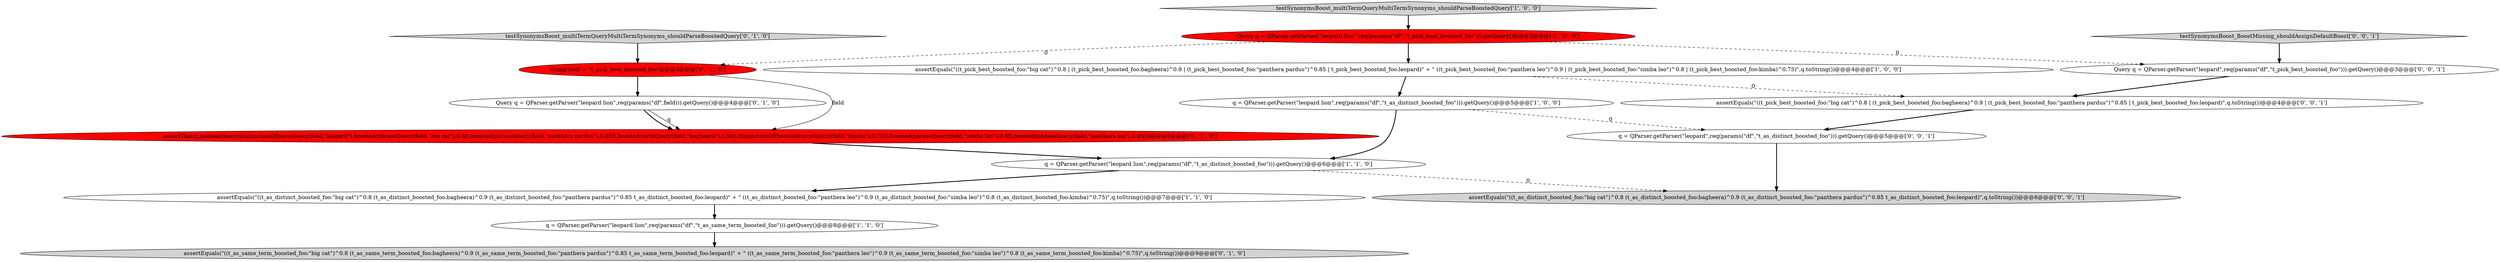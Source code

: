digraph {
11 [style = filled, label = "Query q = QParser.getParser(\"leopard lion\",req(params(\"df\",field))).getQuery()@@@4@@@['0', '1', '0']", fillcolor = white, shape = ellipse image = "AAA0AAABBB2BBB"];
15 [style = filled, label = "q = QParser.getParser(\"leopard\",req(params(\"df\",\"t_as_distinct_boosted_foo\"))).getQuery()@@@5@@@['0', '0', '1']", fillcolor = white, shape = ellipse image = "AAA0AAABBB3BBB"];
2 [style = filled, label = "Query q = QParser.getParser(\"leopard lion\",req(params(\"df\",\"t_pick_best_boosted_foo\"))).getQuery()@@@3@@@['1', '0', '0']", fillcolor = red, shape = ellipse image = "AAA1AAABBB1BBB"];
1 [style = filled, label = "assertEquals(\"((t_as_distinct_boosted_foo:\"big cat\")^0.8 (t_as_distinct_boosted_foo:bagheera)^0.9 (t_as_distinct_boosted_foo:\"panthera pardus\")^0.85 t_as_distinct_boosted_foo:leopard)\" + \" ((t_as_distinct_boosted_foo:\"panthera leo\")^0.9 (t_as_distinct_boosted_foo:\"simba leo\")^0.8 (t_as_distinct_boosted_foo:kimba)^0.75)\",q.toString())@@@7@@@['1', '1', '0']", fillcolor = white, shape = ellipse image = "AAA0AAABBB1BBB"];
8 [style = filled, label = "assertEquals(\"((t_as_same_term_boosted_foo:\"big cat\")^0.8 (t_as_same_term_boosted_foo:bagheera)^0.9 (t_as_same_term_boosted_foo:\"panthera pardus\")^0.85 t_as_same_term_boosted_foo:leopard)\" + \" ((t_as_same_term_boosted_foo:\"panthera leo\")^0.9 (t_as_same_term_boosted_foo:\"simba leo\")^0.8 (t_as_same_term_boosted_foo:kimba)^0.75)\",q.toString())@@@9@@@['0', '1', '0']", fillcolor = lightgray, shape = ellipse image = "AAA0AAABBB2BBB"];
10 [style = filled, label = "testSynonymsBoost_multiTermQueryMultiTermSynonyms_shouldParseBoostedQuery['0', '1', '0']", fillcolor = lightgray, shape = diamond image = "AAA0AAABBB2BBB"];
12 [style = filled, label = "Query q = QParser.getParser(\"leopard\",req(params(\"df\",\"t_pick_best_boosted_foo\"))).getQuery()@@@3@@@['0', '0', '1']", fillcolor = white, shape = ellipse image = "AAA0AAABBB3BBB"];
7 [style = filled, label = "String field = \"t_pick_best_boosted_foo\"@@@3@@@['0', '1', '0']", fillcolor = red, shape = ellipse image = "AAA1AAABBB2BBB"];
16 [style = filled, label = "testSynonymsBoost_BoostMissing_shouldAssignDefaultBoost['0', '0', '1']", fillcolor = lightgray, shape = diamond image = "AAA0AAABBB3BBB"];
6 [style = filled, label = "assertEquals(\"((t_pick_best_boosted_foo:\"big cat\")^0.8 | (t_pick_best_boosted_foo:bagheera)^0.9 | (t_pick_best_boosted_foo:\"panthera pardus\")^0.85 | t_pick_best_boosted_foo:leopard)\" + \" ((t_pick_best_boosted_foo:\"panthera leo\")^0.9 | (t_pick_best_boosted_foo:\"simba leo\")^0.8 | (t_pick_best_boosted_foo:kimba)^0.75)\",q.toString())@@@4@@@['1', '0', '0']", fillcolor = white, shape = ellipse image = "AAA0AAABBB1BBB"];
9 [style = filled, label = "assertThat(q,booleanQuery(disjunctionOf(termQuery(field,\"leopard\"),boosted(phraseQuery(field,\"big cat\"),0.8f),boosted(phraseQuery(field,\"panthera pardus\"),0.85f),boosted(termQuery(field,\"bagheera\"),0.9f)),disjunctionOf(boosted(termQuery(field,\"kimba\"),0.75f),boosted(phraseQuery(field,\"simba leo\"),0.8f),boosted(phraseQuery(field,\"panthera leo\"),0.9f))))@@@5@@@['0', '1', '0']", fillcolor = red, shape = ellipse image = "AAA1AAABBB2BBB"];
4 [style = filled, label = "testSynonymsBoost_multiTermQueryMultiTermSynonyms_shouldParseBoostedQuery['1', '0', '0']", fillcolor = lightgray, shape = diamond image = "AAA0AAABBB1BBB"];
3 [style = filled, label = "q = QParser.getParser(\"leopard lion\",req(params(\"df\",\"t_as_distinct_boosted_foo\"))).getQuery()@@@6@@@['1', '1', '0']", fillcolor = white, shape = ellipse image = "AAA0AAABBB1BBB"];
14 [style = filled, label = "assertEquals(\"((t_pick_best_boosted_foo:\"big cat\")^0.8 | (t_pick_best_boosted_foo:bagheera)^0.9 | (t_pick_best_boosted_foo:\"panthera pardus\")^0.85 | t_pick_best_boosted_foo:leopard)\",q.toString())@@@4@@@['0', '0', '1']", fillcolor = white, shape = ellipse image = "AAA0AAABBB3BBB"];
0 [style = filled, label = "q = QParser.getParser(\"leopard lion\",req(params(\"df\",\"t_as_distinct_boosted_foo\"))).getQuery()@@@5@@@['1', '0', '0']", fillcolor = white, shape = ellipse image = "AAA0AAABBB1BBB"];
5 [style = filled, label = "q = QParser.getParser(\"leopard lion\",req(params(\"df\",\"t_as_same_term_boosted_foo\"))).getQuery()@@@8@@@['1', '1', '0']", fillcolor = white, shape = ellipse image = "AAA0AAABBB1BBB"];
13 [style = filled, label = "assertEquals(\"((t_as_distinct_boosted_foo:\"big cat\")^0.8 (t_as_distinct_boosted_foo:bagheera)^0.9 (t_as_distinct_boosted_foo:\"panthera pardus\")^0.85 t_as_distinct_boosted_foo:leopard)\",q.toString())@@@6@@@['0', '0', '1']", fillcolor = lightgray, shape = ellipse image = "AAA0AAABBB3BBB"];
1->5 [style = bold, label=""];
0->3 [style = bold, label=""];
5->8 [style = bold, label=""];
15->13 [style = bold, label=""];
7->11 [style = bold, label=""];
3->1 [style = bold, label=""];
2->6 [style = bold, label=""];
7->9 [style = solid, label="field"];
0->15 [style = dashed, label="0"];
6->0 [style = bold, label=""];
4->2 [style = bold, label=""];
6->14 [style = dashed, label="0"];
2->7 [style = dashed, label="0"];
11->9 [style = bold, label=""];
3->13 [style = dashed, label="0"];
11->9 [style = solid, label="q"];
10->7 [style = bold, label=""];
2->12 [style = dashed, label="0"];
12->14 [style = bold, label=""];
9->3 [style = bold, label=""];
14->15 [style = bold, label=""];
16->12 [style = bold, label=""];
}
